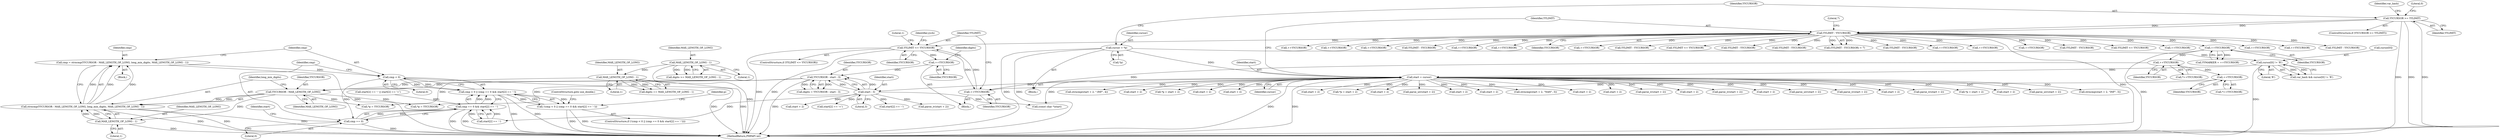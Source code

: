 digraph "0_php-src_16b3003ffc6393e250f069aa28a78dc5a2c064b2_0@integer" {
"1002036" [label="(Call,cmp = strncmp(YYCURSOR - MAX_LENGTH_OF_LONG, long_min_digits, MAX_LENGTH_OF_LONG - 1))"];
"1002038" [label="(Call,strncmp(YYCURSOR - MAX_LENGTH_OF_LONG, long_min_digits, MAX_LENGTH_OF_LONG - 1))"];
"1002039" [label="(Call,YYCURSOR - MAX_LENGTH_OF_LONG)"];
"1002001" [label="(Call,YYCURSOR - start - 3)"];
"1001995" [label="(Call,++YYCURSOR)"];
"1001971" [label="(Call,YYLIMIT <= YYCURSOR)"];
"1000150" [label="(Call,YYLIMIT - YYCURSOR)"];
"1000124" [label="(Call,YYCURSOR >= YYLIMIT)"];
"1001968" [label="(Call,++YYCURSOR)"];
"1001921" [label="(Call,++YYCURSOR)"];
"1000253" [label="(Call,++YYCURSOR)"];
"1001955" [label="(Call,++YYCURSOR)"];
"1002003" [label="(Call,start - 3)"];
"1000142" [label="(Call,start = cursor)"];
"1000133" [label="(Call,cursor[0] != 'R')"];
"1000119" [label="(Call,cursor = *p)"];
"1002031" [label="(Call,MAX_LENGTH_OF_LONG - 1)"];
"1002024" [label="(Call,MAX_LENGTH_OF_LONG - 1)"];
"1002043" [label="(Call,MAX_LENGTH_OF_LONG - 1)"];
"1002049" [label="(Call,cmp < 0)"];
"1002048" [label="(Call,cmp < 0 || (cmp == 0 && start[2] == '-'))"];
"1002047" [label="(Call,!(cmp < 0 || (cmp == 0 && start[2] == '-')))"];
"1002053" [label="(Call,cmp == 0)"];
"1002052" [label="(Call,cmp == 0 && start[2] == '-')"];
"1000120" [label="(Identifier,cursor)"];
"1002038" [label="(Call,strncmp(YYCURSOR - MAX_LENGTH_OF_LONG, long_min_digits, MAX_LENGTH_OF_LONG - 1))"];
"1000490" [label="(Call,parse_uiv(start + 2))"];
"1002380" [label="(Call,parse_iv(start + 2))"];
"1000491" [label="(Call,start + 2)"];
"1002036" [label="(Call,cmp = strncmp(YYCURSOR - MAX_LENGTH_OF_LONG, long_min_digits, MAX_LENGTH_OF_LONG - 1))"];
"1001999" [label="(Call,digits = YYCURSOR - start - 3)"];
"1001975" [label="(Literal,1)"];
"1000295" [label="(Call,++YYCURSOR)"];
"1000129" [label="(Literal,0)"];
"1001651" [label="(Call,(const char *)start)"];
"1000152" [label="(Identifier,YYCURSOR)"];
"1000254" [label="(Identifier,YYCURSOR)"];
"1002002" [label="(Identifier,YYCURSOR)"];
"1002121" [label="(Call,parse_iv(start + 2))"];
"1000355" [label="(Call,++YYCURSOR)"];
"1000406" [label="(Call,YYLIMIT - YYCURSOR)"];
"1002340" [label="(Call,YYLIMIT <= YYCURSOR)"];
"1001297" [label="(Call,*p = start + 2)"];
"1001878" [label="(Call,start + 2)"];
"1001283" [label="(Call,parse_uiv(start + 2))"];
"1001877" [label="(Call,strncmp(start + 2, \"INF\", 3))"];
"1001921" [label="(Call,++YYCURSOR)"];
"1000267" [label="(Call,++YYCURSOR)"];
"1002041" [label="(Identifier,MAX_LENGTH_OF_LONG)"];
"1002050" [label="(Identifier,cmp)"];
"1001920" [label="(Call,*++YYCURSOR)"];
"1002042" [label="(Identifier,long_min_digits)"];
"1002001" [label="(Call,YYCURSOR - start - 3)"];
"1002032" [label="(Identifier,MAX_LENGTH_OF_LONG)"];
"1002062" [label="(ControlStructure,goto use_double;)"];
"1001891" [label="(Call,strncmp(start + 2, \"-INF\", 4))"];
"1000225" [label="(Call,++YYCURSOR)"];
"1000346" [label="(Call,++YYCURSOR)"];
"1001284" [label="(Call,start + 2)"];
"1001583" [label="(Call,YYLIMIT - YYCURSOR)"];
"1000281" [label="(Call,++YYCURSOR)"];
"1000251" [label="(Call,YYMARKER = ++YYCURSOR)"];
"1000508" [label="(Call,*p = start + 2)"];
"1000137" [label="(Literal,'R')"];
"1000124" [label="(Call,YYCURSOR >= YYLIMIT)"];
"1002046" [label="(ControlStructure,if (!(cmp < 0 || (cmp == 0 && start[2] == '-'))))"];
"1002054" [label="(Identifier,cmp)"];
"1001955" [label="(Call,++YYCURSOR)"];
"1002007" [label="(Call,start[2] == '-' || start[2] == '+')"];
"1000213" [label="(Call,++YYCURSOR)"];
"1000323" [label="(Call,++YYCURSOR)"];
"1001497" [label="(Call,YYLIMIT - YYCURSOR)"];
"1001956" [label="(Identifier,YYCURSOR)"];
"1002033" [label="(Literal,1)"];
"1002066" [label="(Call,*p = YYCURSOR)"];
"1001973" [label="(Identifier,YYCURSOR)"];
"1002056" [label="(Call,start[2] == '-')"];
"1002381" [label="(Call,start + 2)"];
"1002025" [label="(Identifier,MAX_LENGTH_OF_LONG)"];
"1000143" [label="(Identifier,start)"];
"1002058" [label="(Identifier,start)"];
"1002026" [label="(Literal,1)"];
"1001972" [label="(Identifier,YYLIMIT)"];
"1002077" [label="(Call,start + 2)"];
"1000337" [label="(Call,++YYCURSOR)"];
"1001971" [label="(Call,YYLIMIT <= YYCURSOR)"];
"1000511" [label="(Call,start + 2)"];
"1001922" [label="(Identifier,YYCURSOR)"];
"1000134" [label="(Call,cursor[0])"];
"1002044" [label="(Identifier,MAX_LENGTH_OF_LONG)"];
"1002045" [label="(Literal,1)"];
"1000196" [label="(Call,++YYCURSOR)"];
"1002055" [label="(Literal,0)"];
"1000309" [label="(Call,++YYCURSOR)"];
"1000144" [label="(Identifier,cursor)"];
"1000150" [label="(Call,YYLIMIT - YYCURSOR)"];
"1000837" [label="(Call,YYLIMIT - YYCURSOR)"];
"1002048" [label="(Call,cmp < 0 || (cmp == 0 && start[2] == '-'))"];
"1002423" [label="(MethodReturn,PHPAPI int)"];
"1002040" [label="(Identifier,YYCURSOR)"];
"1002013" [label="(Call,start[2] == '+')"];
"1001128" [label="(Call,start + 2)"];
"1000151" [label="(Identifier,YYLIMIT)"];
"1000126" [label="(Identifier,YYLIMIT)"];
"1000153" [label="(Literal,7)"];
"1001125" [label="(Call,*p = start + 2)"];
"1002197" [label="(Call,YYLIMIT <= YYCURSOR)"];
"1002022" [label="(Call,digits >= MAX_LENGTH_OF_LONG - 1)"];
"1002003" [label="(Call,start - 3)"];
"1002238" [label="(Call,start + 2)"];
"1002053" [label="(Call,cmp == 0)"];
"1002052" [label="(Call,cmp == 0 && start[2] == '-')"];
"1002024" [label="(Call,MAX_LENGTH_OF_LONG - 1)"];
"1001111" [label="(Call,parse_uiv(start + 2))"];
"1002031" [label="(Call,MAX_LENGTH_OF_LONG - 1)"];
"1001068" [label="(Call,YYLIMIT - YYCURSOR)"];
"1002004" [label="(Identifier,start)"];
"1001969" [label="(Identifier,YYCURSOR)"];
"1000131" [label="(Call,var_hash && cursor[0] != 'R')"];
"1000132" [label="(Identifier,var_hash)"];
"1000123" [label="(ControlStructure,if (YYCURSOR >= YYLIMIT))"];
"1002005" [label="(Literal,3)"];
"1001995" [label="(Call,++YYCURSOR)"];
"1002039" [label="(Call,YYCURSOR - MAX_LENGTH_OF_LONG)"];
"1002008" [label="(Call,start[2] == '-')"];
"1002122" [label="(Call,start + 2)"];
"1001954" [label="(Call,*++YYCURSOR)"];
"1001864" [label="(Call,start + 2)"];
"1000145" [label="(Block,)"];
"1002047" [label="(Call,!(cmp < 0 || (cmp == 0 && start[2] == '-')))"];
"1001863" [label="(Call,strncmp(start + 2, \"NAN\", 3))"];
"1002049" [label="(Call,cmp < 0)"];
"1000142" [label="(Call,start = cursor)"];
"1002068" [label="(Identifier,p)"];
"1000943" [label="(Call,YYLIMIT - YYCURSOR)"];
"1001996" [label="(Identifier,YYCURSOR)"];
"1001970" [label="(ControlStructure,if (YYLIMIT <= YYCURSOR))"];
"1001112" [label="(Call,start + 2)"];
"1002037" [label="(Identifier,cmp)"];
"1000149" [label="(Call,(YYLIMIT - YYCURSOR) < 7)"];
"1000121" [label="(Call,*p)"];
"1000985" [label="(Call,start + 2)"];
"1000253" [label="(Call,++YYCURSOR)"];
"1001639" [label="(Call,*p = YYCURSOR)"];
"1000984" [label="(Call,parse_iv(start + 2))"];
"1001968" [label="(Call,++YYCURSOR)"];
"1000119" [label="(Call,cursor = *p)"];
"1002034" [label="(Block,)"];
"1001977" [label="(Identifier,yych)"];
"1002076" [label="(Call,parse_iv(start + 2))"];
"1000125" [label="(Identifier,YYCURSOR)"];
"1002029" [label="(Call,digits == MAX_LENGTH_OF_LONG - 1)"];
"1002000" [label="(Identifier,digits)"];
"1001300" [label="(Call,start + 2)"];
"1000133" [label="(Call,cursor[0] != 'R')"];
"1002043" [label="(Call,MAX_LENGTH_OF_LONG - 1)"];
"1001240" [label="(Call,YYLIMIT - YYCURSOR)"];
"1002237" [label="(Call,parse_iv(start + 2))"];
"1001892" [label="(Call,start + 2)"];
"1002051" [label="(Literal,0)"];
"1000239" [label="(Call,++YYCURSOR)"];
"1000110" [label="(Block,)"];
"1002036" -> "1002034"  [label="AST: "];
"1002036" -> "1002038"  [label="CFG: "];
"1002037" -> "1002036"  [label="AST: "];
"1002038" -> "1002036"  [label="AST: "];
"1002050" -> "1002036"  [label="CFG: "];
"1002036" -> "1002423"  [label="DDG: "];
"1002038" -> "1002036"  [label="DDG: "];
"1002038" -> "1002036"  [label="DDG: "];
"1002038" -> "1002036"  [label="DDG: "];
"1002036" -> "1002049"  [label="DDG: "];
"1002038" -> "1002043"  [label="CFG: "];
"1002039" -> "1002038"  [label="AST: "];
"1002042" -> "1002038"  [label="AST: "];
"1002043" -> "1002038"  [label="AST: "];
"1002038" -> "1002423"  [label="DDG: "];
"1002038" -> "1002423"  [label="DDG: "];
"1002038" -> "1002423"  [label="DDG: "];
"1002039" -> "1002038"  [label="DDG: "];
"1002039" -> "1002038"  [label="DDG: "];
"1002043" -> "1002038"  [label="DDG: "];
"1002043" -> "1002038"  [label="DDG: "];
"1002039" -> "1002041"  [label="CFG: "];
"1002040" -> "1002039"  [label="AST: "];
"1002041" -> "1002039"  [label="AST: "];
"1002042" -> "1002039"  [label="CFG: "];
"1002039" -> "1001639"  [label="DDG: "];
"1002001" -> "1002039"  [label="DDG: "];
"1002031" -> "1002039"  [label="DDG: "];
"1002039" -> "1002043"  [label="DDG: "];
"1002039" -> "1002066"  [label="DDG: "];
"1002001" -> "1001999"  [label="AST: "];
"1002001" -> "1002003"  [label="CFG: "];
"1002002" -> "1002001"  [label="AST: "];
"1002003" -> "1002001"  [label="AST: "];
"1001999" -> "1002001"  [label="CFG: "];
"1002001" -> "1002423"  [label="DDG: "];
"1002001" -> "1001639"  [label="DDG: "];
"1002001" -> "1001999"  [label="DDG: "];
"1002001" -> "1001999"  [label="DDG: "];
"1001995" -> "1002001"  [label="DDG: "];
"1002003" -> "1002001"  [label="DDG: "];
"1002003" -> "1002001"  [label="DDG: "];
"1002001" -> "1002066"  [label="DDG: "];
"1001995" -> "1000145"  [label="AST: "];
"1001995" -> "1001996"  [label="CFG: "];
"1001996" -> "1001995"  [label="AST: "];
"1002000" -> "1001995"  [label="CFG: "];
"1001971" -> "1001995"  [label="DDG: "];
"1001971" -> "1001970"  [label="AST: "];
"1001971" -> "1001973"  [label="CFG: "];
"1001972" -> "1001971"  [label="AST: "];
"1001973" -> "1001971"  [label="AST: "];
"1001975" -> "1001971"  [label="CFG: "];
"1001977" -> "1001971"  [label="CFG: "];
"1001971" -> "1002423"  [label="DDG: "];
"1001971" -> "1002423"  [label="DDG: "];
"1001971" -> "1001968"  [label="DDG: "];
"1000150" -> "1001971"  [label="DDG: "];
"1001968" -> "1001971"  [label="DDG: "];
"1000150" -> "1000149"  [label="AST: "];
"1000150" -> "1000152"  [label="CFG: "];
"1000151" -> "1000150"  [label="AST: "];
"1000152" -> "1000150"  [label="AST: "];
"1000153" -> "1000150"  [label="CFG: "];
"1000150" -> "1002423"  [label="DDG: "];
"1000150" -> "1000149"  [label="DDG: "];
"1000150" -> "1000149"  [label="DDG: "];
"1000124" -> "1000150"  [label="DDG: "];
"1000124" -> "1000150"  [label="DDG: "];
"1000150" -> "1000196"  [label="DDG: "];
"1000150" -> "1000213"  [label="DDG: "];
"1000150" -> "1000225"  [label="DDG: "];
"1000150" -> "1000239"  [label="DDG: "];
"1000150" -> "1000253"  [label="DDG: "];
"1000150" -> "1000267"  [label="DDG: "];
"1000150" -> "1000281"  [label="DDG: "];
"1000150" -> "1000295"  [label="DDG: "];
"1000150" -> "1000309"  [label="DDG: "];
"1000150" -> "1000323"  [label="DDG: "];
"1000150" -> "1000337"  [label="DDG: "];
"1000150" -> "1000346"  [label="DDG: "];
"1000150" -> "1000355"  [label="DDG: "];
"1000150" -> "1000406"  [label="DDG: "];
"1000150" -> "1000837"  [label="DDG: "];
"1000150" -> "1000943"  [label="DDG: "];
"1000150" -> "1001068"  [label="DDG: "];
"1000150" -> "1001240"  [label="DDG: "];
"1000150" -> "1001497"  [label="DDG: "];
"1000150" -> "1001583"  [label="DDG: "];
"1000150" -> "1002197"  [label="DDG: "];
"1000150" -> "1002340"  [label="DDG: "];
"1000124" -> "1000123"  [label="AST: "];
"1000124" -> "1000126"  [label="CFG: "];
"1000125" -> "1000124"  [label="AST: "];
"1000126" -> "1000124"  [label="AST: "];
"1000129" -> "1000124"  [label="CFG: "];
"1000132" -> "1000124"  [label="CFG: "];
"1000124" -> "1002423"  [label="DDG: "];
"1000124" -> "1002423"  [label="DDG: "];
"1000124" -> "1002423"  [label="DDG: "];
"1001968" -> "1000145"  [label="AST: "];
"1001968" -> "1001969"  [label="CFG: "];
"1001969" -> "1001968"  [label="AST: "];
"1001972" -> "1001968"  [label="CFG: "];
"1001921" -> "1001968"  [label="DDG: "];
"1001955" -> "1001968"  [label="DDG: "];
"1001921" -> "1001920"  [label="AST: "];
"1001921" -> "1001922"  [label="CFG: "];
"1001922" -> "1001921"  [label="AST: "];
"1001920" -> "1001921"  [label="CFG: "];
"1000253" -> "1001921"  [label="DDG: "];
"1001921" -> "1001955"  [label="DDG: "];
"1000253" -> "1000251"  [label="AST: "];
"1000253" -> "1000254"  [label="CFG: "];
"1000254" -> "1000253"  [label="AST: "];
"1000251" -> "1000253"  [label="CFG: "];
"1000253" -> "1002423"  [label="DDG: "];
"1000253" -> "1000251"  [label="DDG: "];
"1001955" -> "1001954"  [label="AST: "];
"1001955" -> "1001956"  [label="CFG: "];
"1001956" -> "1001955"  [label="AST: "];
"1001954" -> "1001955"  [label="CFG: "];
"1002003" -> "1002005"  [label="CFG: "];
"1002004" -> "1002003"  [label="AST: "];
"1002005" -> "1002003"  [label="AST: "];
"1002003" -> "1001651"  [label="DDG: "];
"1000142" -> "1002003"  [label="DDG: "];
"1002003" -> "1002008"  [label="DDG: "];
"1002003" -> "1002013"  [label="DDG: "];
"1002003" -> "1002056"  [label="DDG: "];
"1002003" -> "1002076"  [label="DDG: "];
"1002003" -> "1002077"  [label="DDG: "];
"1000142" -> "1000110"  [label="AST: "];
"1000142" -> "1000144"  [label="CFG: "];
"1000143" -> "1000142"  [label="AST: "];
"1000144" -> "1000142"  [label="AST: "];
"1000151" -> "1000142"  [label="CFG: "];
"1000142" -> "1002423"  [label="DDG: "];
"1000142" -> "1002423"  [label="DDG: "];
"1000133" -> "1000142"  [label="DDG: "];
"1000119" -> "1000142"  [label="DDG: "];
"1000142" -> "1000490"  [label="DDG: "];
"1000142" -> "1000491"  [label="DDG: "];
"1000142" -> "1000508"  [label="DDG: "];
"1000142" -> "1000511"  [label="DDG: "];
"1000142" -> "1000984"  [label="DDG: "];
"1000142" -> "1000985"  [label="DDG: "];
"1000142" -> "1001111"  [label="DDG: "];
"1000142" -> "1001112"  [label="DDG: "];
"1000142" -> "1001125"  [label="DDG: "];
"1000142" -> "1001128"  [label="DDG: "];
"1000142" -> "1001283"  [label="DDG: "];
"1000142" -> "1001284"  [label="DDG: "];
"1000142" -> "1001297"  [label="DDG: "];
"1000142" -> "1001300"  [label="DDG: "];
"1000142" -> "1001651"  [label="DDG: "];
"1000142" -> "1001863"  [label="DDG: "];
"1000142" -> "1001864"  [label="DDG: "];
"1000142" -> "1001877"  [label="DDG: "];
"1000142" -> "1001878"  [label="DDG: "];
"1000142" -> "1001891"  [label="DDG: "];
"1000142" -> "1001892"  [label="DDG: "];
"1000142" -> "1002121"  [label="DDG: "];
"1000142" -> "1002122"  [label="DDG: "];
"1000142" -> "1002237"  [label="DDG: "];
"1000142" -> "1002238"  [label="DDG: "];
"1000142" -> "1002380"  [label="DDG: "];
"1000142" -> "1002381"  [label="DDG: "];
"1000133" -> "1000131"  [label="AST: "];
"1000133" -> "1000137"  [label="CFG: "];
"1000134" -> "1000133"  [label="AST: "];
"1000137" -> "1000133"  [label="AST: "];
"1000131" -> "1000133"  [label="CFG: "];
"1000133" -> "1002423"  [label="DDG: "];
"1000133" -> "1000131"  [label="DDG: "];
"1000133" -> "1000131"  [label="DDG: "];
"1000119" -> "1000133"  [label="DDG: "];
"1000119" -> "1000110"  [label="AST: "];
"1000119" -> "1000121"  [label="CFG: "];
"1000120" -> "1000119"  [label="AST: "];
"1000121" -> "1000119"  [label="AST: "];
"1000125" -> "1000119"  [label="CFG: "];
"1000119" -> "1002423"  [label="DDG: "];
"1000119" -> "1002423"  [label="DDG: "];
"1002031" -> "1002029"  [label="AST: "];
"1002031" -> "1002033"  [label="CFG: "];
"1002032" -> "1002031"  [label="AST: "];
"1002033" -> "1002031"  [label="AST: "];
"1002029" -> "1002031"  [label="CFG: "];
"1002031" -> "1002423"  [label="DDG: "];
"1002031" -> "1002029"  [label="DDG: "];
"1002031" -> "1002029"  [label="DDG: "];
"1002024" -> "1002031"  [label="DDG: "];
"1002024" -> "1002022"  [label="AST: "];
"1002024" -> "1002026"  [label="CFG: "];
"1002025" -> "1002024"  [label="AST: "];
"1002026" -> "1002024"  [label="AST: "];
"1002022" -> "1002024"  [label="CFG: "];
"1002024" -> "1002423"  [label="DDG: "];
"1002024" -> "1002022"  [label="DDG: "];
"1002024" -> "1002022"  [label="DDG: "];
"1002043" -> "1002045"  [label="CFG: "];
"1002044" -> "1002043"  [label="AST: "];
"1002045" -> "1002043"  [label="AST: "];
"1002043" -> "1002423"  [label="DDG: "];
"1002049" -> "1002048"  [label="AST: "];
"1002049" -> "1002051"  [label="CFG: "];
"1002050" -> "1002049"  [label="AST: "];
"1002051" -> "1002049"  [label="AST: "];
"1002054" -> "1002049"  [label="CFG: "];
"1002048" -> "1002049"  [label="CFG: "];
"1002049" -> "1002423"  [label="DDG: "];
"1002049" -> "1002048"  [label="DDG: "];
"1002049" -> "1002048"  [label="DDG: "];
"1002049" -> "1002053"  [label="DDG: "];
"1002048" -> "1002047"  [label="AST: "];
"1002048" -> "1002052"  [label="CFG: "];
"1002052" -> "1002048"  [label="AST: "];
"1002047" -> "1002048"  [label="CFG: "];
"1002048" -> "1002423"  [label="DDG: "];
"1002048" -> "1002423"  [label="DDG: "];
"1002048" -> "1002047"  [label="DDG: "];
"1002048" -> "1002047"  [label="DDG: "];
"1002052" -> "1002048"  [label="DDG: "];
"1002052" -> "1002048"  [label="DDG: "];
"1002047" -> "1002046"  [label="AST: "];
"1002062" -> "1002047"  [label="CFG: "];
"1002068" -> "1002047"  [label="CFG: "];
"1002047" -> "1002423"  [label="DDG: "];
"1002047" -> "1002423"  [label="DDG: "];
"1002053" -> "1002052"  [label="AST: "];
"1002053" -> "1002055"  [label="CFG: "];
"1002054" -> "1002053"  [label="AST: "];
"1002055" -> "1002053"  [label="AST: "];
"1002058" -> "1002053"  [label="CFG: "];
"1002052" -> "1002053"  [label="CFG: "];
"1002053" -> "1002423"  [label="DDG: "];
"1002053" -> "1002052"  [label="DDG: "];
"1002053" -> "1002052"  [label="DDG: "];
"1002052" -> "1002056"  [label="CFG: "];
"1002056" -> "1002052"  [label="AST: "];
"1002052" -> "1002423"  [label="DDG: "];
"1002052" -> "1002423"  [label="DDG: "];
"1002056" -> "1002052"  [label="DDG: "];
"1002056" -> "1002052"  [label="DDG: "];
"1002007" -> "1002052"  [label="DDG: "];
}
